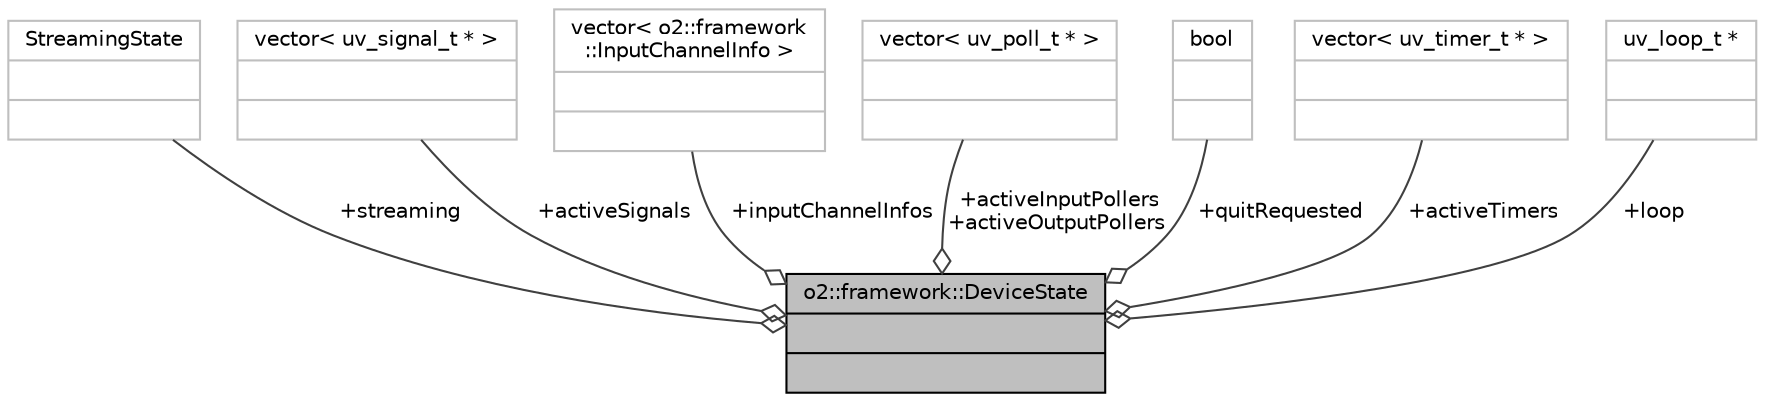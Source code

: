 digraph "o2::framework::DeviceState"
{
 // INTERACTIVE_SVG=YES
  bgcolor="transparent";
  edge [fontname="Helvetica",fontsize="10",labelfontname="Helvetica",labelfontsize="10"];
  node [fontname="Helvetica",fontsize="10",shape=record];
  Node1 [label="{o2::framework::DeviceState\n||}",height=0.2,width=0.4,color="black", fillcolor="grey75", style="filled", fontcolor="black"];
  Node2 -> Node1 [color="grey25",fontsize="10",style="solid",label=" +streaming" ,arrowhead="odiamond",fontname="Helvetica"];
  Node2 [label="{StreamingState\n||}",height=0.2,width=0.4,color="grey75"];
  Node3 -> Node1 [color="grey25",fontsize="10",style="solid",label=" +activeSignals" ,arrowhead="odiamond",fontname="Helvetica"];
  Node3 [label="{vector\< uv_signal_t * \>\n||}",height=0.2,width=0.4,color="grey75"];
  Node4 -> Node1 [color="grey25",fontsize="10",style="solid",label=" +inputChannelInfos" ,arrowhead="odiamond",fontname="Helvetica"];
  Node4 [label="{vector\< o2::framework\l::InputChannelInfo \>\n||}",height=0.2,width=0.4,color="grey75"];
  Node5 -> Node1 [color="grey25",fontsize="10",style="solid",label=" +activeInputPollers\n+activeOutputPollers" ,arrowhead="odiamond",fontname="Helvetica"];
  Node5 [label="{vector\< uv_poll_t * \>\n||}",height=0.2,width=0.4,color="grey75"];
  Node6 -> Node1 [color="grey25",fontsize="10",style="solid",label=" +quitRequested" ,arrowhead="odiamond",fontname="Helvetica"];
  Node6 [label="{bool\n||}",height=0.2,width=0.4,color="grey75"];
  Node7 -> Node1 [color="grey25",fontsize="10",style="solid",label=" +activeTimers" ,arrowhead="odiamond",fontname="Helvetica"];
  Node7 [label="{vector\< uv_timer_t * \>\n||}",height=0.2,width=0.4,color="grey75"];
  Node8 -> Node1 [color="grey25",fontsize="10",style="solid",label=" +loop" ,arrowhead="odiamond",fontname="Helvetica"];
  Node8 [label="{uv_loop_t *\n||}",height=0.2,width=0.4,color="grey75"];
}
